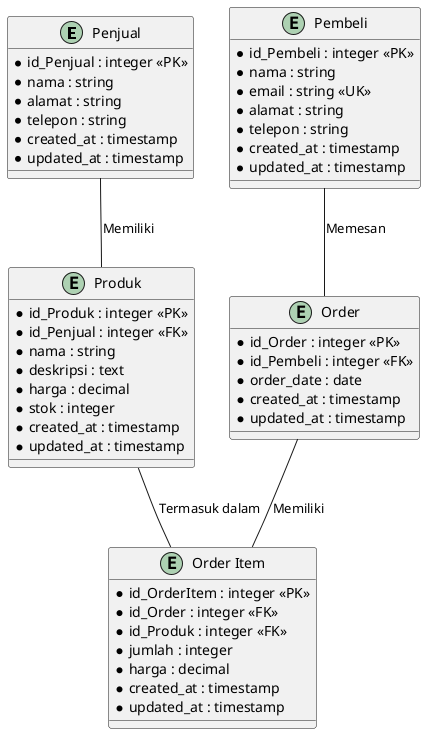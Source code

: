 @startuml

entity "Penjual" as penjual {
  * id_Penjual : integer <<PK>>
  * nama : string
  * alamat : string
  * telepon : string
  * created_at : timestamp
  * updated_at : timestamp
}

entity "Produk" as produk {
  * id_Produk : integer <<PK>>
  * id_Penjual : integer <<FK>>
  * nama : string
  * deskripsi : text
  * harga : decimal
  * stok : integer
  * created_at : timestamp
  * updated_at : timestamp
}

entity "Pembeli" as pembeli {
  * id_Pembeli : integer <<PK>>
  * nama : string
  * email : string <<UK>>
  * alamat : string
  * telepon : string
  * created_at : timestamp
  * updated_at : timestamp
}

entity "Order" as order {
  * id_Order : integer <<PK>>
  * id_Pembeli : integer <<FK>>
  * order_date : date
  * created_at : timestamp
  * updated_at : timestamp
}

entity "Order Item" as order_item {
  * id_OrderItem : integer <<PK>>
  * id_Order : integer <<FK>>
  * id_Produk : integer <<FK>>
  * jumlah : integer
  * harga : decimal
  * created_at : timestamp
  * updated_at : timestamp
}

penjual -- produk : "Memiliki"
produk -- order_item : "Termasuk dalam"
order -- order_item : "Memiliki"
pembeli -- order : "Memesan"

@enduml